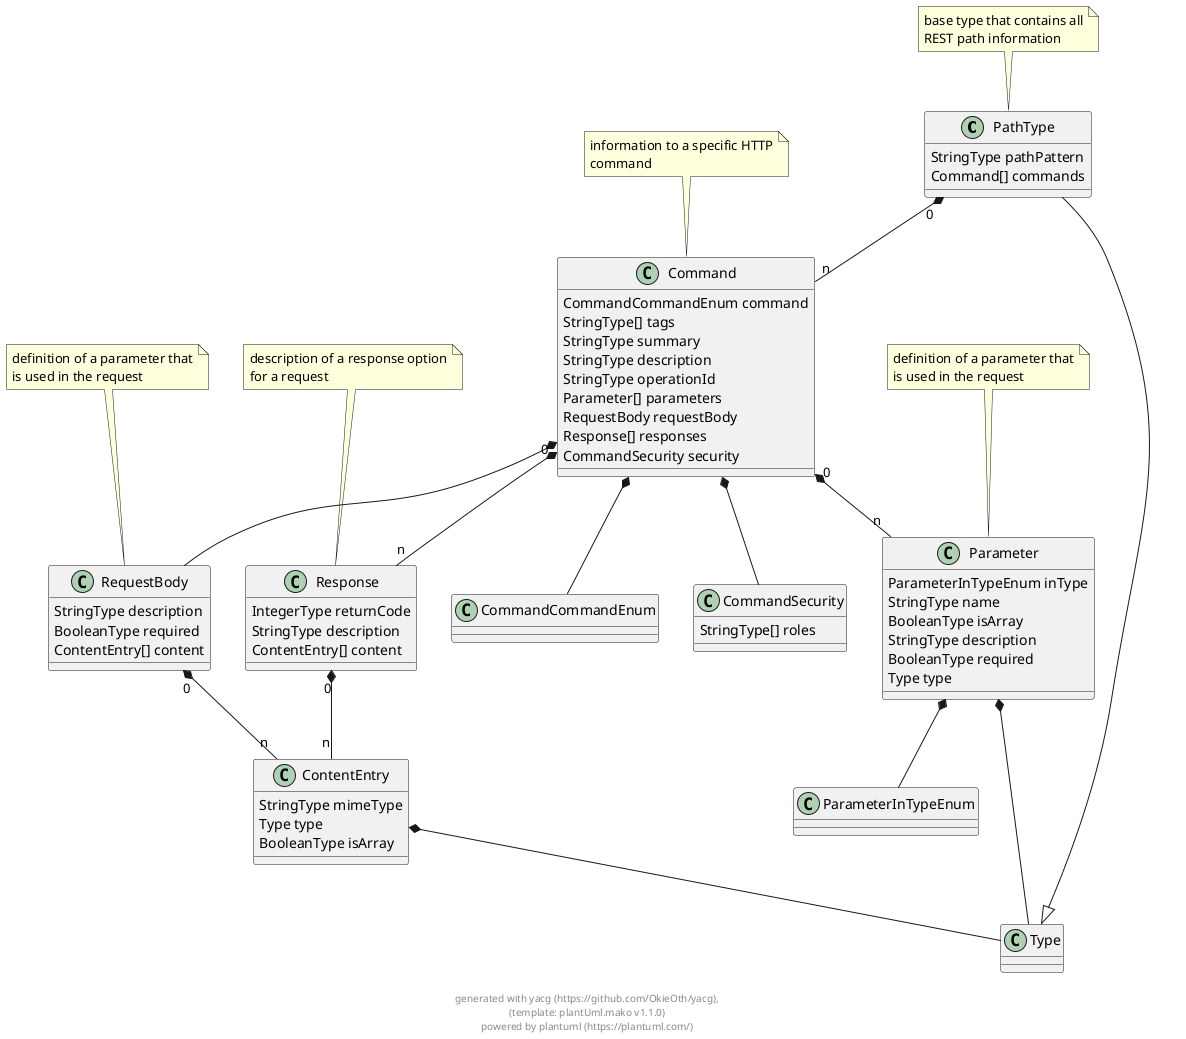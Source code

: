 
@startuml

class PathType {
    StringType pathPattern 
    Command[] commands 
}
 
note top: base type that contains all\nREST path information

PathType --|> Type
class Command {
    CommandCommandEnum command 
    StringType[] tags 
    StringType summary 
    StringType description 
    StringType operationId 
    Parameter[] parameters 
    RequestBody requestBody 
    Response[] responses 
    CommandSecurity security 
}
 
note top: information to a specific HTTP\ncommand

class CommandCommandEnum {
}
 

class Parameter {
    ParameterInTypeEnum inType 
    StringType name 
    BooleanType isArray 
    StringType description 
    BooleanType required 
    Type type 
}
 
note top: definition of a parameter that\nis used in the request

class RequestBody {
    StringType description 
    BooleanType required 
    ContentEntry[] content 
}
 
note top: definition of a parameter that\nis used in the request

class Response {
    IntegerType returnCode 
    StringType description 
    ContentEntry[] content 
}
 
note top: description of a response option\nfor a request

class CommandSecurity {
    StringType[] roles 
}
 

class ContentEntry {
    StringType mimeType 
    Type type 
    BooleanType isArray 
}
 

class ParameterInTypeEnum {
}
 


    
PathType "0" *-- "n" Command        
            
    
Command  *--  CommandCommandEnum        
            
Command "0" *-- "n" Parameter        
            
Command  *--  RequestBody        
            
Command "0" *-- "n" Response        
            
Command  *--  CommandSecurity        
            
    
    
Parameter  *--  ParameterInTypeEnum        
            
Parameter  *--  Type        
            
    
RequestBody "0" *-- "n" ContentEntry        
            
    
Response "0" *-- "n" ContentEntry        
            
    
    
ContentEntry  *--  Type        
            
    

footer \ngenerated with yacg (https://github.com/OkieOth/yacg),\n(template: plantUml.mako v1.1.0)\npowered by plantuml (https://plantuml.com/)
@enduml